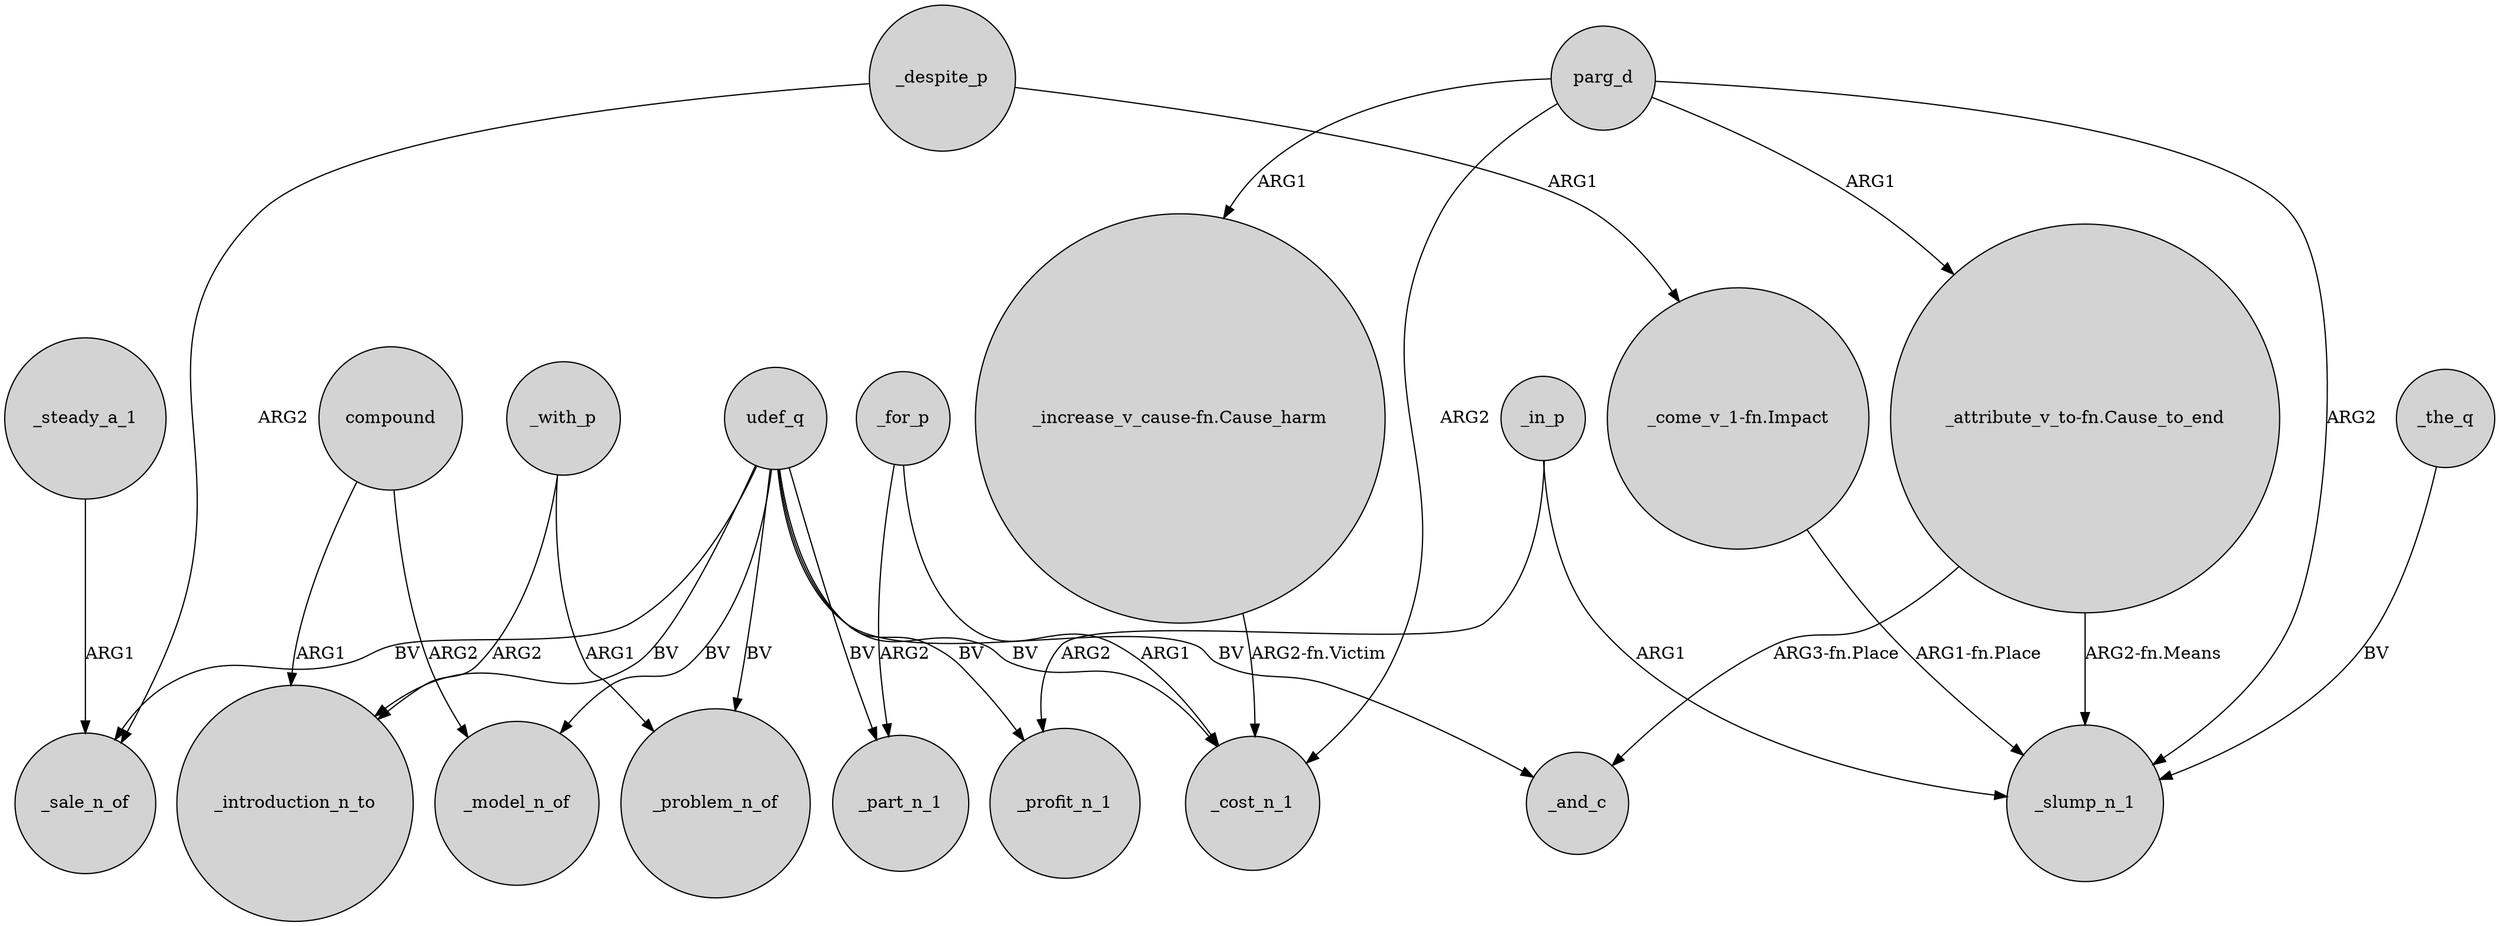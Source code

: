 digraph {
	node [shape=circle style=filled]
	"_attribute_v_to-fn.Cause_to_end" -> _and_c [label="ARG3-fn.Place"]
	compound -> _model_n_of [label=ARG2]
	udef_q -> _problem_n_of [label=BV]
	_with_p -> _problem_n_of [label=ARG1]
	_in_p -> _slump_n_1 [label=ARG1]
	_steady_a_1 -> _sale_n_of [label=ARG1]
	udef_q -> _profit_n_1 [label=BV]
	_the_q -> _slump_n_1 [label=BV]
	udef_q -> _cost_n_1 [label=BV]
	udef_q -> _sale_n_of [label=BV]
	parg_d -> _cost_n_1 [label=ARG2]
	udef_q -> _and_c [label=BV]
	_for_p -> _cost_n_1 [label=ARG1]
	compound -> _introduction_n_to [label=ARG1]
	_in_p -> _profit_n_1 [label=ARG2]
	"_attribute_v_to-fn.Cause_to_end" -> _slump_n_1 [label="ARG2-fn.Means"]
	udef_q -> _model_n_of [label=BV]
	parg_d -> "_increase_v_cause-fn.Cause_harm" [label=ARG1]
	_despite_p -> _sale_n_of [label=ARG2]
	_despite_p -> "_come_v_1-fn.Impact" [label=ARG1]
	udef_q -> _introduction_n_to [label=BV]
	"_increase_v_cause-fn.Cause_harm" -> _cost_n_1 [label="ARG2-fn.Victim"]
	parg_d -> _slump_n_1 [label=ARG2]
	parg_d -> "_attribute_v_to-fn.Cause_to_end" [label=ARG1]
	_for_p -> _part_n_1 [label=ARG2]
	udef_q -> _part_n_1 [label=BV]
	_with_p -> _introduction_n_to [label=ARG2]
	"_come_v_1-fn.Impact" -> _slump_n_1 [label="ARG1-fn.Place"]
}
